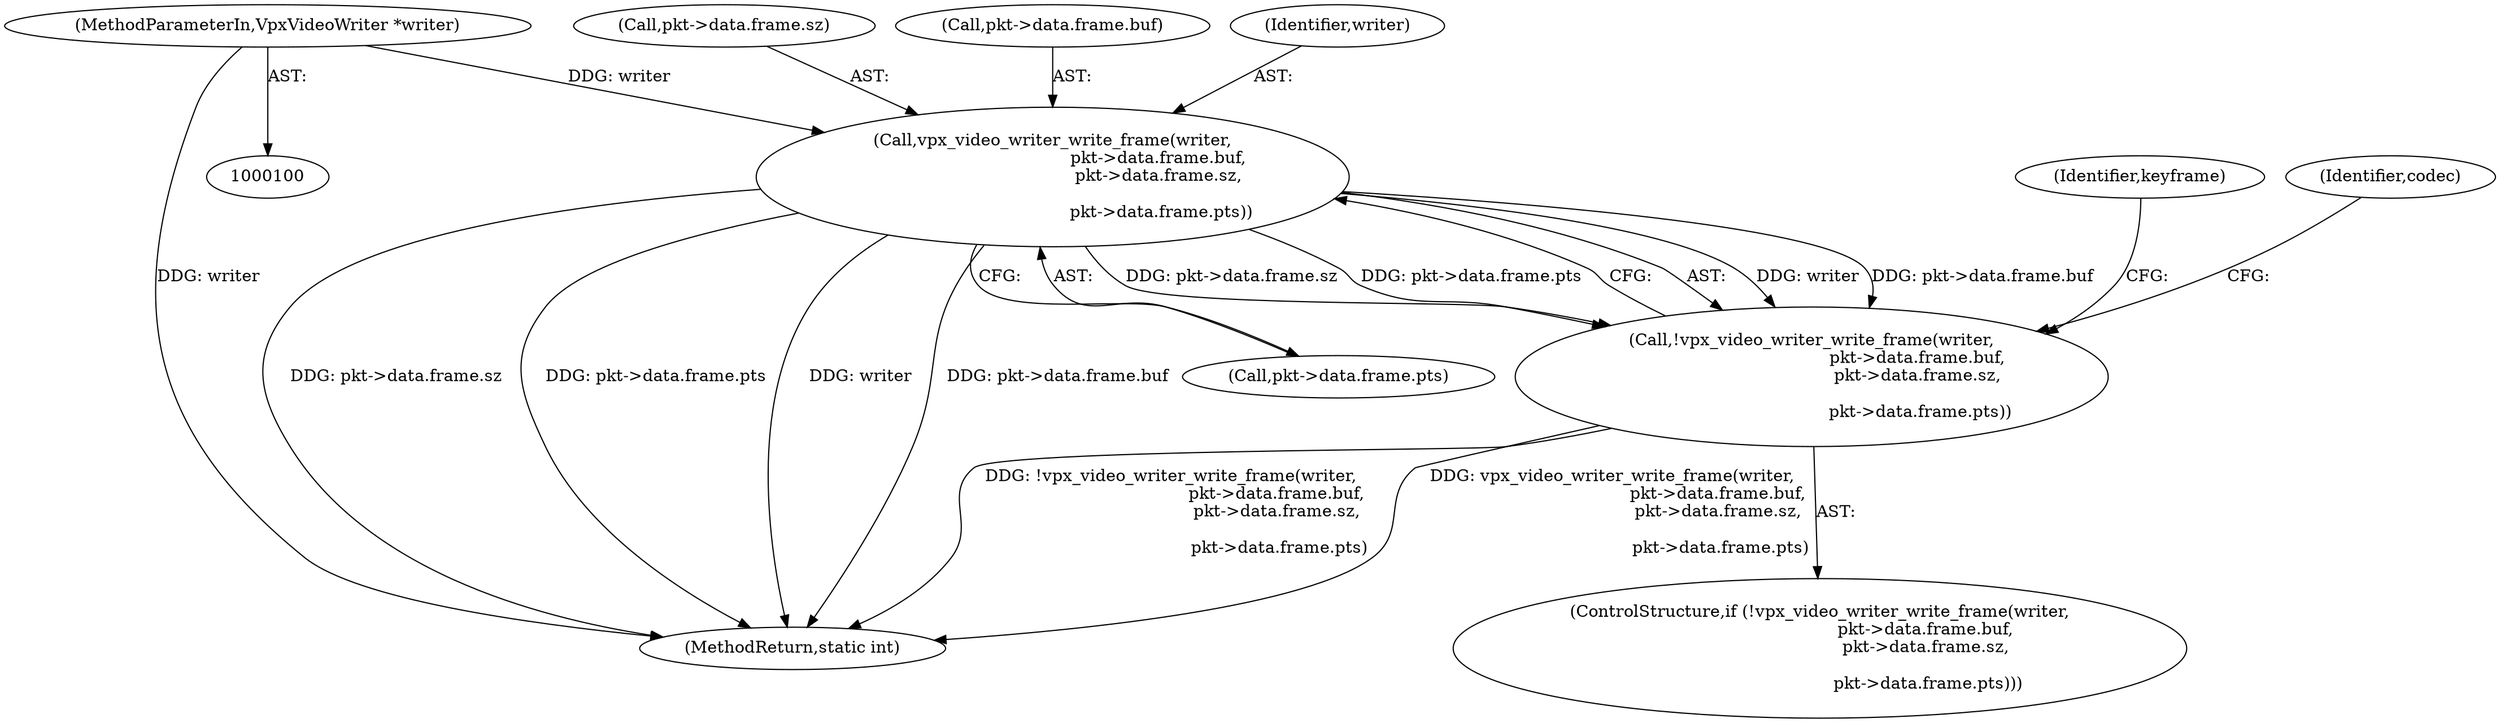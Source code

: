 digraph "0_Android_5a9753fca56f0eeb9f61e342b2fccffc364f9426_13@API" {
"1000172" [label="(Call,vpx_video_writer_write_frame(writer,\n                                        pkt->data.frame.buf,\n                                        pkt->data.frame.sz,\n\n                                         pkt->data.frame.pts))"];
"1000105" [label="(MethodParameterIn,VpxVideoWriter *writer)"];
"1000171" [label="(Call,!vpx_video_writer_write_frame(writer,\n                                        pkt->data.frame.buf,\n                                        pkt->data.frame.sz,\n\n                                         pkt->data.frame.pts))"];
"1000181" [label="(Call,pkt->data.frame.sz)"];
"1000201" [label="(Identifier,keyframe)"];
"1000105" [label="(MethodParameterIn,VpxVideoWriter *writer)"];
"1000174" [label="(Call,pkt->data.frame.buf)"];
"1000171" [label="(Call,!vpx_video_writer_write_frame(writer,\n                                        pkt->data.frame.buf,\n                                        pkt->data.frame.sz,\n\n                                         pkt->data.frame.pts))"];
"1000170" [label="(ControlStructure,if (!vpx_video_writer_write_frame(writer,\n                                        pkt->data.frame.buf,\n                                        pkt->data.frame.sz,\n\n                                         pkt->data.frame.pts)))"];
"1000173" [label="(Identifier,writer)"];
"1000208" [label="(MethodReturn,static int)"];
"1000188" [label="(Call,pkt->data.frame.pts)"];
"1000197" [label="(Identifier,codec)"];
"1000172" [label="(Call,vpx_video_writer_write_frame(writer,\n                                        pkt->data.frame.buf,\n                                        pkt->data.frame.sz,\n\n                                         pkt->data.frame.pts))"];
"1000172" -> "1000171"  [label="AST: "];
"1000172" -> "1000188"  [label="CFG: "];
"1000173" -> "1000172"  [label="AST: "];
"1000174" -> "1000172"  [label="AST: "];
"1000181" -> "1000172"  [label="AST: "];
"1000188" -> "1000172"  [label="AST: "];
"1000171" -> "1000172"  [label="CFG: "];
"1000172" -> "1000208"  [label="DDG: pkt->data.frame.sz"];
"1000172" -> "1000208"  [label="DDG: pkt->data.frame.pts"];
"1000172" -> "1000208"  [label="DDG: writer"];
"1000172" -> "1000208"  [label="DDG: pkt->data.frame.buf"];
"1000172" -> "1000171"  [label="DDG: writer"];
"1000172" -> "1000171"  [label="DDG: pkt->data.frame.buf"];
"1000172" -> "1000171"  [label="DDG: pkt->data.frame.sz"];
"1000172" -> "1000171"  [label="DDG: pkt->data.frame.pts"];
"1000105" -> "1000172"  [label="DDG: writer"];
"1000105" -> "1000100"  [label="AST: "];
"1000105" -> "1000208"  [label="DDG: writer"];
"1000171" -> "1000170"  [label="AST: "];
"1000197" -> "1000171"  [label="CFG: "];
"1000201" -> "1000171"  [label="CFG: "];
"1000171" -> "1000208"  [label="DDG: vpx_video_writer_write_frame(writer,\n                                        pkt->data.frame.buf,\n                                        pkt->data.frame.sz,\n\n                                         pkt->data.frame.pts)"];
"1000171" -> "1000208"  [label="DDG: !vpx_video_writer_write_frame(writer,\n                                        pkt->data.frame.buf,\n                                        pkt->data.frame.sz,\n\n                                         pkt->data.frame.pts)"];
}
